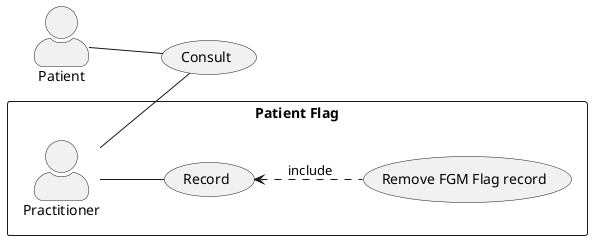 @startuml

skinparam actorStyle awesome
left to right direction

rectangle "Patient Flag"{
actor Practitioner as pra
usecase "Record" as record
usecase "Remove FGM Flag record" as rem
}


actor Patient as pat

usecase "Consult" as consult

pat -- consult
pra -- consult
pra -- record
record <.. rem : include

@enduml
